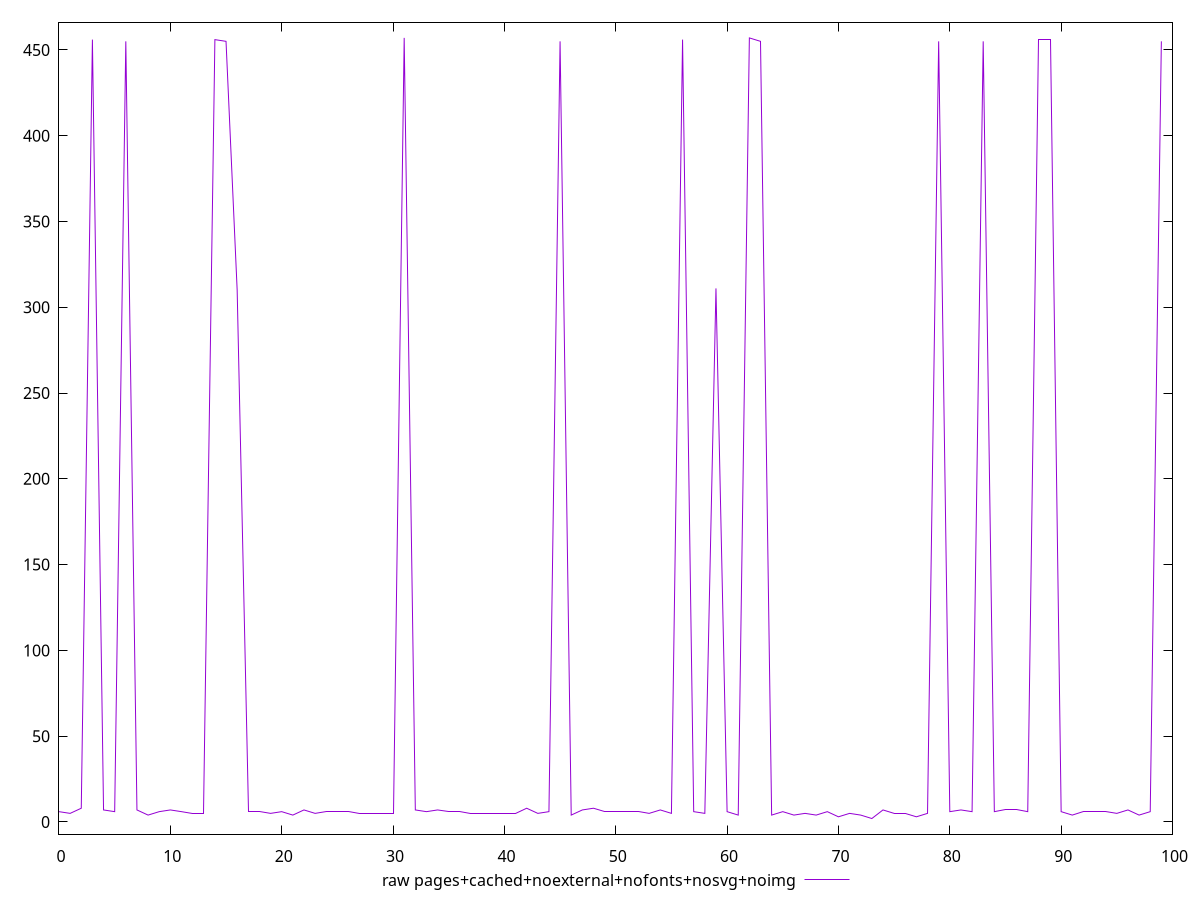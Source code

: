 $_rawPagesCachedNoexternalNofontsNosvgNoimg <<EOF
6
5
8
456
7
6
455
7
4
6
7
6
5
5
456
455
310
6
6
5
6
4
7
5
6
6
6
5
5
5
5
457
7
6
7
6
6
5
5
5
5
5
8
5
6
455
4
7
8
6
6
6
6
5
7
5
456
6
5
311
6
4
457
455
4
6
4
5
4
6
3
5
4
2
7
5
5
3
5
455
6
7
6
455
6
7
7
6
456
456
6
4
6
6
6
5
7
4
6
455
EOF
set key outside below
set terminal pngcairo
set output "report_00006_2020-11-02T20-21-41.718Z/render-blocking-resources/pages+cached+noexternal+nofonts+nosvg+noimg//raw.png"
set yrange [-7.1:466.1]
plot $_rawPagesCachedNoexternalNofontsNosvgNoimg title "raw pages+cached+noexternal+nofonts+nosvg+noimg" with line ,